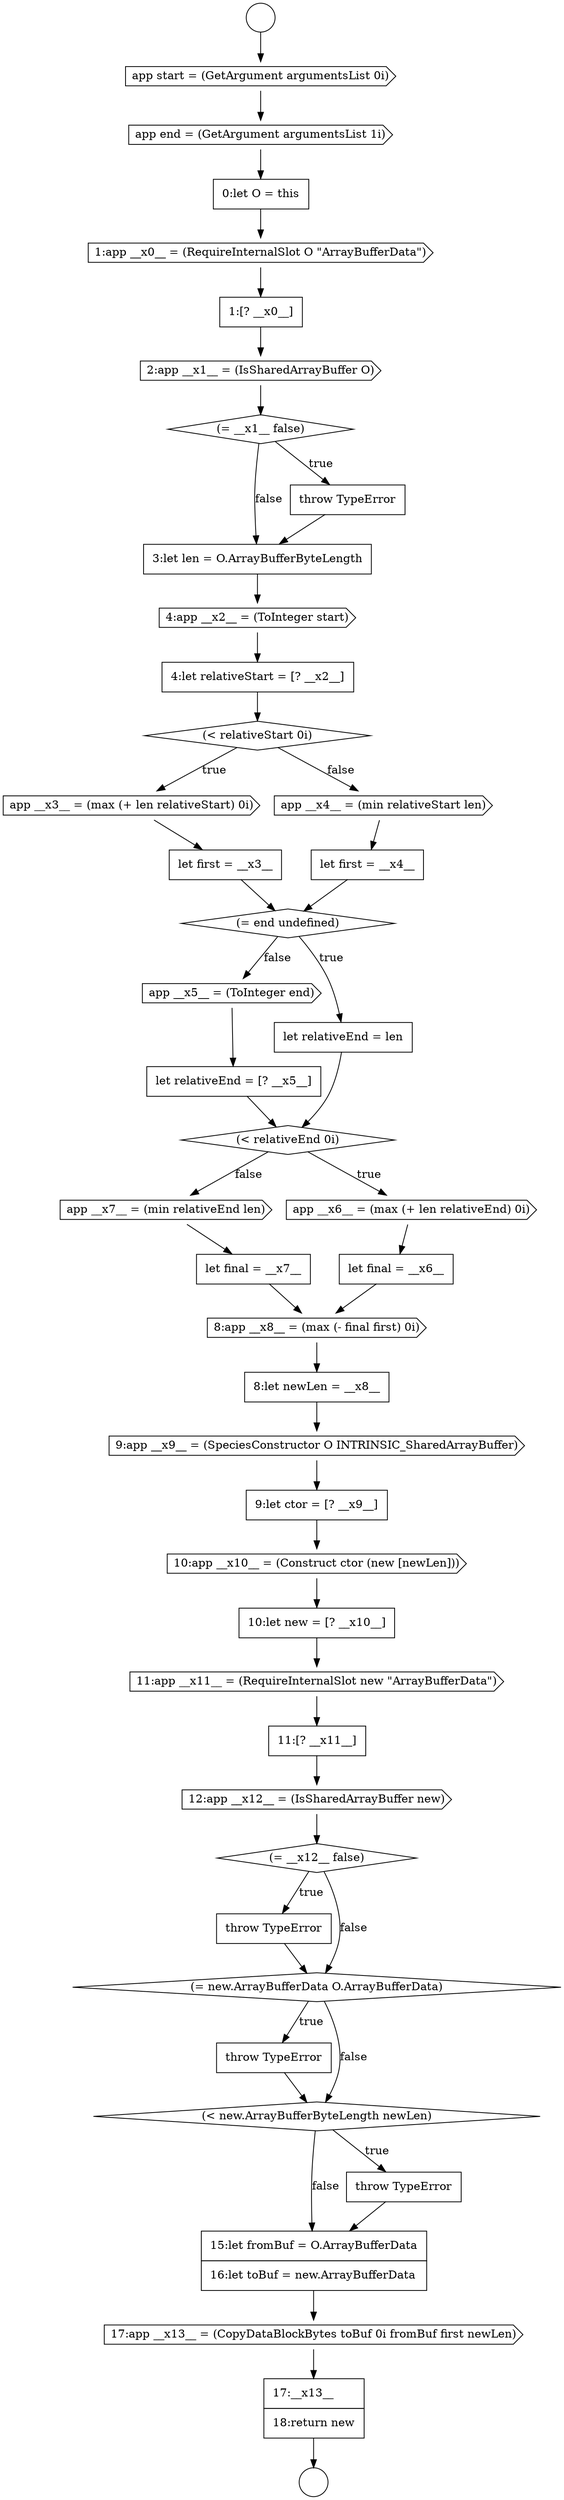 digraph {
  node0 [shape=circle label=" " color="black" fillcolor="white" style=filled]
  node5 [shape=cds, label=<<font color="black">1:app __x0__ = (RequireInternalSlot O &quot;ArrayBufferData&quot;)</font>> color="black" fillcolor="white" style=filled]
  node10 [shape=none, margin=0, label=<<font color="black">
    <table border="0" cellborder="1" cellspacing="0" cellpadding="10">
      <tr><td align="left">3:let len = O.ArrayBufferByteLength</td></tr>
    </table>
  </font>> color="black" fillcolor="white" style=filled]
  node14 [shape=cds, label=<<font color="black">app __x3__ = (max (+ len relativeStart) 0i)</font>> color="black" fillcolor="white" style=filled]
  node1 [shape=circle label=" " color="black" fillcolor="white" style=filled]
  node6 [shape=none, margin=0, label=<<font color="black">
    <table border="0" cellborder="1" cellspacing="0" cellpadding="10">
      <tr><td align="left">1:[? __x0__]</td></tr>
    </table>
  </font>> color="black" fillcolor="white" style=filled]
  node9 [shape=none, margin=0, label=<<font color="black">
    <table border="0" cellborder="1" cellspacing="0" cellpadding="10">
      <tr><td align="left">throw TypeError</td></tr>
    </table>
  </font>> color="black" fillcolor="white" style=filled]
  node2 [shape=cds, label=<<font color="black">app start = (GetArgument argumentsList 0i)</font>> color="black" fillcolor="white" style=filled]
  node12 [shape=none, margin=0, label=<<font color="black">
    <table border="0" cellborder="1" cellspacing="0" cellpadding="10">
      <tr><td align="left">4:let relativeStart = [? __x2__]</td></tr>
    </table>
  </font>> color="black" fillcolor="white" style=filled]
  node18 [shape=diamond, label=<<font color="black">(= end undefined)</font>> color="black" fillcolor="white" style=filled]
  node8 [shape=diamond, label=<<font color="black">(= __x1__ false)</font>> color="black" fillcolor="white" style=filled]
  node4 [shape=none, margin=0, label=<<font color="black">
    <table border="0" cellborder="1" cellspacing="0" cellpadding="10">
      <tr><td align="left">0:let O = this</td></tr>
    </table>
  </font>> color="black" fillcolor="white" style=filled]
  node15 [shape=none, margin=0, label=<<font color="black">
    <table border="0" cellborder="1" cellspacing="0" cellpadding="10">
      <tr><td align="left">let first = __x3__</td></tr>
    </table>
  </font>> color="black" fillcolor="white" style=filled]
  node42 [shape=none, margin=0, label=<<font color="black">
    <table border="0" cellborder="1" cellspacing="0" cellpadding="10">
      <tr><td align="left">15:let fromBuf = O.ArrayBufferData</td></tr>
      <tr><td align="left">16:let toBuf = new.ArrayBufferData</td></tr>
    </table>
  </font>> color="black" fillcolor="white" style=filled]
  node24 [shape=none, margin=0, label=<<font color="black">
    <table border="0" cellborder="1" cellspacing="0" cellpadding="10">
      <tr><td align="left">let final = __x6__</td></tr>
    </table>
  </font>> color="black" fillcolor="white" style=filled]
  node37 [shape=none, margin=0, label=<<font color="black">
    <table border="0" cellborder="1" cellspacing="0" cellpadding="10">
      <tr><td align="left">throw TypeError</td></tr>
    </table>
  </font>> color="black" fillcolor="white" style=filled]
  node25 [shape=cds, label=<<font color="black">app __x7__ = (min relativeEnd len)</font>> color="black" fillcolor="white" style=filled]
  node20 [shape=cds, label=<<font color="black">app __x5__ = (ToInteger end)</font>> color="black" fillcolor="white" style=filled]
  node29 [shape=cds, label=<<font color="black">9:app __x9__ = (SpeciesConstructor O INTRINSIC_SharedArrayBuffer)</font>> color="black" fillcolor="white" style=filled]
  node21 [shape=none, margin=0, label=<<font color="black">
    <table border="0" cellborder="1" cellspacing="0" cellpadding="10">
      <tr><td align="left">let relativeEnd = [? __x5__]</td></tr>
    </table>
  </font>> color="black" fillcolor="white" style=filled]
  node33 [shape=cds, label=<<font color="black">11:app __x11__ = (RequireInternalSlot new &quot;ArrayBufferData&quot;)</font>> color="black" fillcolor="white" style=filled]
  node28 [shape=none, margin=0, label=<<font color="black">
    <table border="0" cellborder="1" cellspacing="0" cellpadding="10">
      <tr><td align="left">8:let newLen = __x8__</td></tr>
    </table>
  </font>> color="black" fillcolor="white" style=filled]
  node38 [shape=diamond, label=<<font color="black">(= new.ArrayBufferData O.ArrayBufferData)</font>> color="black" fillcolor="white" style=filled]
  node13 [shape=diamond, label=<<font color="black">(&lt; relativeStart 0i)</font>> color="black" fillcolor="white" style=filled]
  node41 [shape=none, margin=0, label=<<font color="black">
    <table border="0" cellborder="1" cellspacing="0" cellpadding="10">
      <tr><td align="left">throw TypeError</td></tr>
    </table>
  </font>> color="black" fillcolor="white" style=filled]
  node17 [shape=none, margin=0, label=<<font color="black">
    <table border="0" cellborder="1" cellspacing="0" cellpadding="10">
      <tr><td align="left">let first = __x4__</td></tr>
    </table>
  </font>> color="black" fillcolor="white" style=filled]
  node32 [shape=none, margin=0, label=<<font color="black">
    <table border="0" cellborder="1" cellspacing="0" cellpadding="10">
      <tr><td align="left">10:let new = [? __x10__]</td></tr>
    </table>
  </font>> color="black" fillcolor="white" style=filled]
  node34 [shape=none, margin=0, label=<<font color="black">
    <table border="0" cellborder="1" cellspacing="0" cellpadding="10">
      <tr><td align="left">11:[? __x11__]</td></tr>
    </table>
  </font>> color="black" fillcolor="white" style=filled]
  node22 [shape=diamond, label=<<font color="black">(&lt; relativeEnd 0i)</font>> color="black" fillcolor="white" style=filled]
  node44 [shape=none, margin=0, label=<<font color="black">
    <table border="0" cellborder="1" cellspacing="0" cellpadding="10">
      <tr><td align="left">17:__x13__</td></tr>
      <tr><td align="left">18:return new</td></tr>
    </table>
  </font>> color="black" fillcolor="white" style=filled]
  node27 [shape=cds, label=<<font color="black">8:app __x8__ = (max (- final first) 0i)</font>> color="black" fillcolor="white" style=filled]
  node7 [shape=cds, label=<<font color="black">2:app __x1__ = (IsSharedArrayBuffer O)</font>> color="black" fillcolor="white" style=filled]
  node39 [shape=none, margin=0, label=<<font color="black">
    <table border="0" cellborder="1" cellspacing="0" cellpadding="10">
      <tr><td align="left">throw TypeError</td></tr>
    </table>
  </font>> color="black" fillcolor="white" style=filled]
  node3 [shape=cds, label=<<font color="black">app end = (GetArgument argumentsList 1i)</font>> color="black" fillcolor="white" style=filled]
  node35 [shape=cds, label=<<font color="black">12:app __x12__ = (IsSharedArrayBuffer new)</font>> color="black" fillcolor="white" style=filled]
  node16 [shape=cds, label=<<font color="black">app __x4__ = (min relativeStart len)</font>> color="black" fillcolor="white" style=filled]
  node31 [shape=cds, label=<<font color="black">10:app __x10__ = (Construct ctor (new [newLen]))</font>> color="black" fillcolor="white" style=filled]
  node11 [shape=cds, label=<<font color="black">4:app __x2__ = (ToInteger start)</font>> color="black" fillcolor="white" style=filled]
  node43 [shape=cds, label=<<font color="black">17:app __x13__ = (CopyDataBlockBytes toBuf 0i fromBuf first newLen)</font>> color="black" fillcolor="white" style=filled]
  node40 [shape=diamond, label=<<font color="black">(&lt; new.ArrayBufferByteLength newLen)</font>> color="black" fillcolor="white" style=filled]
  node26 [shape=none, margin=0, label=<<font color="black">
    <table border="0" cellborder="1" cellspacing="0" cellpadding="10">
      <tr><td align="left">let final = __x7__</td></tr>
    </table>
  </font>> color="black" fillcolor="white" style=filled]
  node23 [shape=cds, label=<<font color="black">app __x6__ = (max (+ len relativeEnd) 0i)</font>> color="black" fillcolor="white" style=filled]
  node36 [shape=diamond, label=<<font color="black">(= __x12__ false)</font>> color="black" fillcolor="white" style=filled]
  node30 [shape=none, margin=0, label=<<font color="black">
    <table border="0" cellborder="1" cellspacing="0" cellpadding="10">
      <tr><td align="left">9:let ctor = [? __x9__]</td></tr>
    </table>
  </font>> color="black" fillcolor="white" style=filled]
  node19 [shape=none, margin=0, label=<<font color="black">
    <table border="0" cellborder="1" cellspacing="0" cellpadding="10">
      <tr><td align="left">let relativeEnd = len</td></tr>
    </table>
  </font>> color="black" fillcolor="white" style=filled]
  node40 -> node41 [label=<<font color="black">true</font>> color="black"]
  node40 -> node42 [label=<<font color="black">false</font>> color="black"]
  node36 -> node37 [label=<<font color="black">true</font>> color="black"]
  node36 -> node38 [label=<<font color="black">false</font>> color="black"]
  node2 -> node3 [ color="black"]
  node11 -> node12 [ color="black"]
  node12 -> node13 [ color="black"]
  node30 -> node31 [ color="black"]
  node26 -> node27 [ color="black"]
  node10 -> node11 [ color="black"]
  node4 -> node5 [ color="black"]
  node25 -> node26 [ color="black"]
  node21 -> node22 [ color="black"]
  node20 -> node21 [ color="black"]
  node19 -> node22 [ color="black"]
  node44 -> node1 [ color="black"]
  node8 -> node9 [label=<<font color="black">true</font>> color="black"]
  node8 -> node10 [label=<<font color="black">false</font>> color="black"]
  node5 -> node6 [ color="black"]
  node3 -> node4 [ color="black"]
  node38 -> node39 [label=<<font color="black">true</font>> color="black"]
  node38 -> node40 [label=<<font color="black">false</font>> color="black"]
  node28 -> node29 [ color="black"]
  node29 -> node30 [ color="black"]
  node39 -> node40 [ color="black"]
  node7 -> node8 [ color="black"]
  node42 -> node43 [ color="black"]
  node34 -> node35 [ color="black"]
  node35 -> node36 [ color="black"]
  node22 -> node23 [label=<<font color="black">true</font>> color="black"]
  node22 -> node25 [label=<<font color="black">false</font>> color="black"]
  node0 -> node2 [ color="black"]
  node15 -> node18 [ color="black"]
  node13 -> node14 [label=<<font color="black">true</font>> color="black"]
  node13 -> node16 [label=<<font color="black">false</font>> color="black"]
  node6 -> node7 [ color="black"]
  node43 -> node44 [ color="black"]
  node9 -> node10 [ color="black"]
  node27 -> node28 [ color="black"]
  node37 -> node38 [ color="black"]
  node23 -> node24 [ color="black"]
  node14 -> node15 [ color="black"]
  node31 -> node32 [ color="black"]
  node24 -> node27 [ color="black"]
  node16 -> node17 [ color="black"]
  node18 -> node19 [label=<<font color="black">true</font>> color="black"]
  node18 -> node20 [label=<<font color="black">false</font>> color="black"]
  node32 -> node33 [ color="black"]
  node17 -> node18 [ color="black"]
  node33 -> node34 [ color="black"]
  node41 -> node42 [ color="black"]
}
